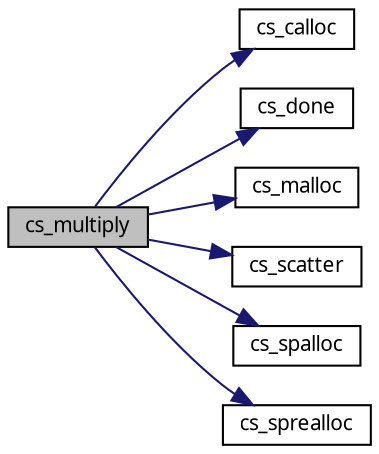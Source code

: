 digraph G
{
  edge [fontname="FreeSans.ttf",fontsize=10,labelfontname="FreeSans.ttf",labelfontsize=10];
  node [fontname="FreeSans.ttf",fontsize=10,shape=record];
  rankdir=LR;
  Node1 [label="cs_multiply",height=0.2,width=0.4,color="black", fillcolor="grey75", style="filled" fontcolor="black"];
  Node1 -> Node2 [color="midnightblue",fontsize=10,style="solid",fontname="FreeSans.ttf"];
  Node2 [label="cs_calloc",height=0.2,width=0.4,color="black", fillcolor="white", style="filled",URL="$cs_8c.html#d3e846c0142a1457e8e85bcaf559fb98"];
  Node1 -> Node3 [color="midnightblue",fontsize=10,style="solid",fontname="FreeSans.ttf"];
  Node3 [label="cs_done",height=0.2,width=0.4,color="black", fillcolor="white", style="filled",URL="$cs_8c.html#41590e7ef8c8f3ebce8c7bbe07303c28"];
  Node1 -> Node4 [color="midnightblue",fontsize=10,style="solid",fontname="FreeSans.ttf"];
  Node4 [label="cs_malloc",height=0.2,width=0.4,color="black", fillcolor="white", style="filled",URL="$cs_8c.html#4c6c75c54cbdf2f3fd4574a90c2f8a86"];
  Node1 -> Node5 [color="midnightblue",fontsize=10,style="solid",fontname="FreeSans.ttf"];
  Node5 [label="cs_scatter",height=0.2,width=0.4,color="black", fillcolor="white", style="filled",URL="$cs_8c.html#3729a7e21dbc3309ac96461ddb060328"];
  Node1 -> Node6 [color="midnightblue",fontsize=10,style="solid",fontname="FreeSans.ttf"];
  Node6 [label="cs_spalloc",height=0.2,width=0.4,color="black", fillcolor="white", style="filled",URL="$cs_8c.html#ad3a584d9185a4fe4497a36f892b9c72"];
  Node1 -> Node7 [color="midnightblue",fontsize=10,style="solid",fontname="FreeSans.ttf"];
  Node7 [label="cs_sprealloc",height=0.2,width=0.4,color="black", fillcolor="white", style="filled",URL="$cs_8c.html#5a9bc4224732ce1cedc50119afc687c1"];
}
